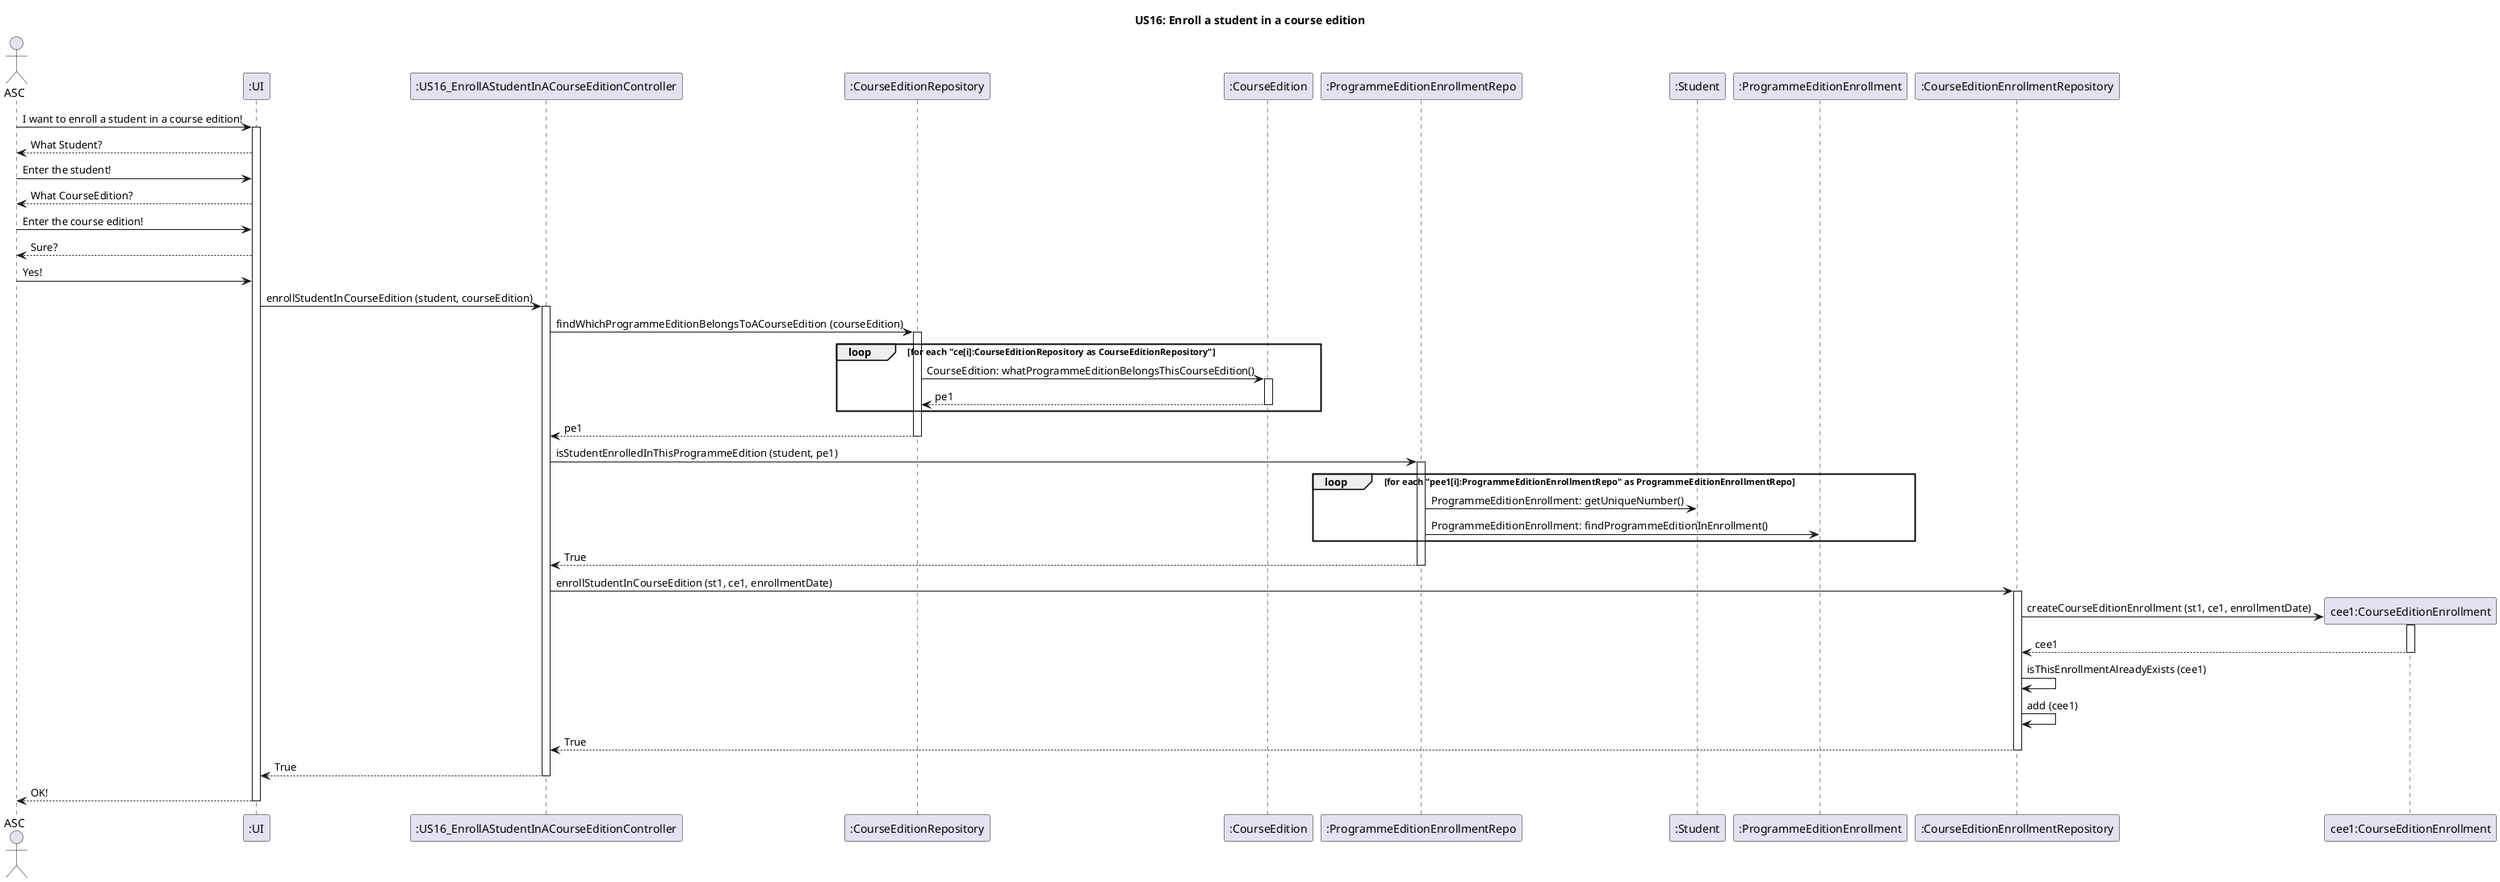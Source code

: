  @startuml
 title US16: Enroll a student in a course edition

actor ASC
participant ":UI" as UI
ASC -> UI: I want to enroll a student in a course edition!
activate UI
UI --> ASC: What Student?
ASC -> UI: Enter the student!

UI --> ASC: What CourseEdition?
ASC -> UI: Enter the course edition!

UI --> ASC: Sure?
ASC -> UI: Yes!

participant ":US16_EnrollAStudentInACourseEditionController" as Controller
UI -> Controller: enrollStudentInCourseEdition (student, courseEdition)
activate Controller

participant ":CourseEditionRepository" as CourseEditionRepository
Controller -> CourseEditionRepository: findWhichProgrammeEditionBelongsToACourseEdition (courseEdition)
activate CourseEditionRepository
loop for each "ce[i]:CourseEditionRepository as CourseEditionRepository"
participant ":CourseEdition" as CourseEdition
CourseEditionRepository -> CourseEdition: CourseEdition: whatProgrammeEditionBelongsThisCourseEdition()
activate CourseEdition
CourseEdition --> CourseEditionRepository: pe1
deactivate CourseEdition
end
CourseEditionRepository --> Controller: pe1
deactivate CourseEditionRepository


participant ":ProgrammeEditionEnrollmentRepo" as ProgrammeEditionEnrollmentRepo
Controller -> ProgrammeEditionEnrollmentRepo: isStudentEnrolledInThisProgrammeEdition (student, pe1)
activate ProgrammeEditionEnrollmentRepo
loop for each "pee1[i]:ProgrammeEditionEnrollmentRepo" as ProgrammeEditionEnrollmentRepo
participant ":Student" as Student
ProgrammeEditionEnrollmentRepo -> Student: ProgrammeEditionEnrollment: getUniqueNumber()
participant ":ProgrammeEditionEnrollment" as ProgrammeEditionEnrollment
ProgrammeEditionEnrollmentRepo -> ProgrammeEditionEnrollment: ProgrammeEditionEnrollment: findProgrammeEditionInEnrollment()
end
ProgrammeEditionEnrollmentRepo -->Controller: True
deactivate ProgrammeEditionEnrollmentRepo


participant ":CourseEditionEnrollmentRepository" as CourseEditionEnrollmentRepository
Controller -> CourseEditionEnrollmentRepository: enrollStudentInCourseEdition (st1, ce1, enrollmentDate)
activate CourseEditionEnrollmentRepository
create "cee1:CourseEditionEnrollment"
CourseEditionEnrollmentRepository -> "cee1:CourseEditionEnrollment" : createCourseEditionEnrollment (st1, ce1, enrollmentDate)
activate "cee1:CourseEditionEnrollment"
"cee1:CourseEditionEnrollment" --> CourseEditionEnrollmentRepository: cee1
deactivate "cee1:CourseEditionEnrollment"
CourseEditionEnrollmentRepository -> CourseEditionEnrollmentRepository: isThisEnrollmentAlreadyExists (cee1)
CourseEditionEnrollmentRepository -> CourseEditionEnrollmentRepository: add (cee1)
CourseEditionEnrollmentRepository --> Controller: True
deactivate CourseEditionEnrollmentRepository
Controller --> UI: True
deactivate Controller
UI --> ASC: OK!
deactivate UI

@enduml
